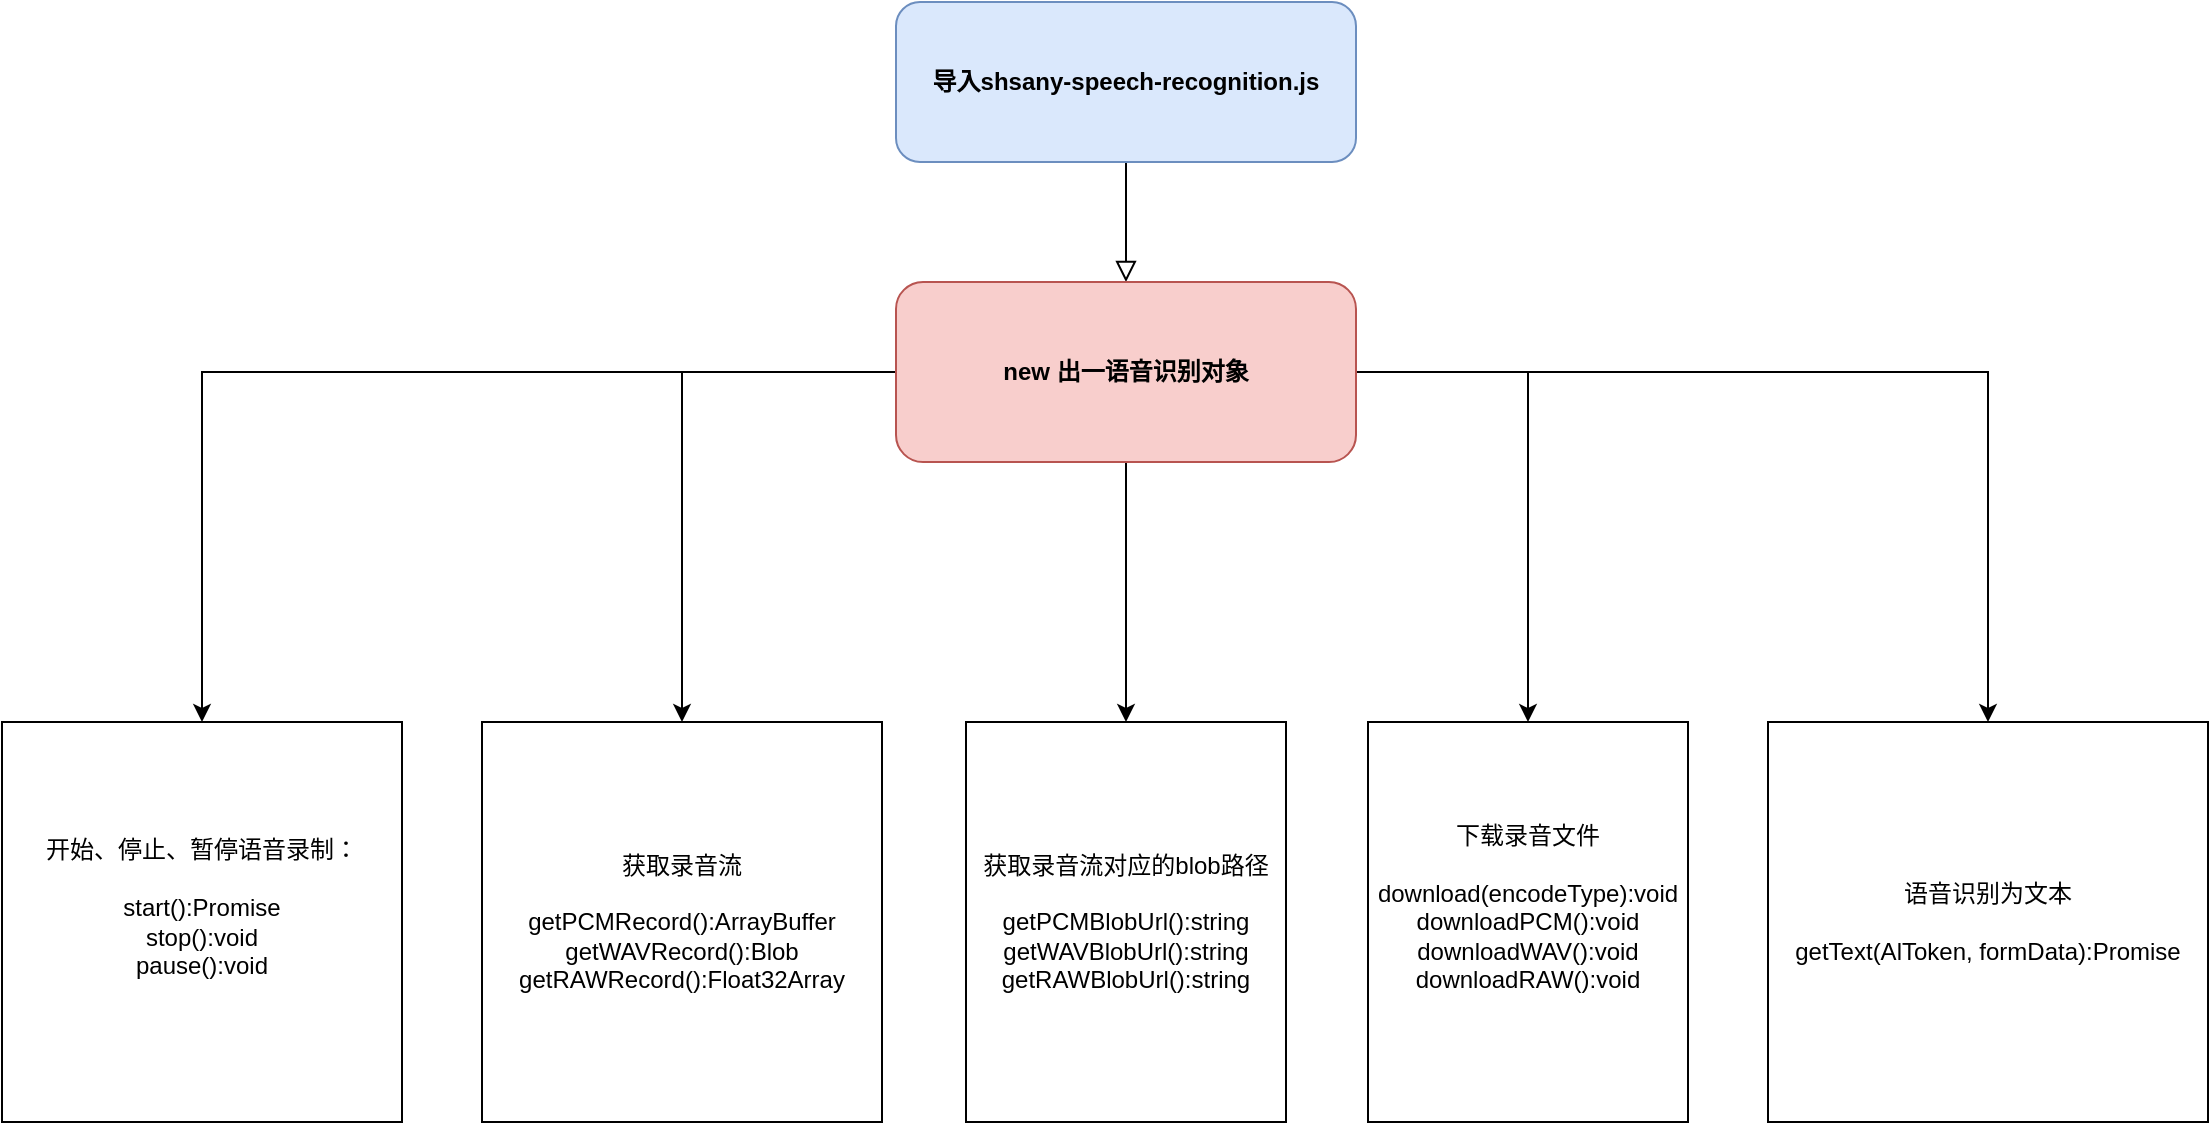 <mxfile version="21.6.6" type="github">
  <diagram id="C5RBs43oDa-KdzZeNtuy" name="Page-1">
    <mxGraphModel dx="2124" dy="1033" grid="1" gridSize="10" guides="1" tooltips="1" connect="1" arrows="1" fold="1" page="0" pageScale="1" pageWidth="827" pageHeight="1169" math="0" shadow="0">
      <root>
        <mxCell id="WIyWlLk6GJQsqaUBKTNV-0" />
        <mxCell id="WIyWlLk6GJQsqaUBKTNV-1" parent="WIyWlLk6GJQsqaUBKTNV-0" />
        <mxCell id="WIyWlLk6GJQsqaUBKTNV-2" value="" style="rounded=0;html=1;jettySize=auto;orthogonalLoop=1;fontSize=11;endArrow=block;endFill=0;endSize=8;strokeWidth=1;shadow=0;labelBackgroundColor=none;edgeStyle=orthogonalEdgeStyle;entryX=0.5;entryY=0;entryDx=0;entryDy=0;" parent="WIyWlLk6GJQsqaUBKTNV-1" source="WIyWlLk6GJQsqaUBKTNV-3" target="WIyWlLk6GJQsqaUBKTNV-11" edge="1">
          <mxGeometry relative="1" as="geometry">
            <mxPoint x="399" y="150" as="targetPoint" />
          </mxGeometry>
        </mxCell>
        <mxCell id="WIyWlLk6GJQsqaUBKTNV-3" value="&lt;b&gt;导入shsany-speech-recognition.js&lt;/b&gt;" style="rounded=1;whiteSpace=wrap;html=1;fontSize=12;glass=0;strokeWidth=1;shadow=0;fillColor=#dae8fc;strokeColor=#6c8ebf;" parent="WIyWlLk6GJQsqaUBKTNV-1" vertex="1">
          <mxGeometry x="285" y="20" width="230" height="80" as="geometry" />
        </mxCell>
        <mxCell id="PjRsgQFvFl-q-0NaU9in-6" style="edgeStyle=orthogonalEdgeStyle;rounded=0;orthogonalLoop=1;jettySize=auto;html=1;entryX=0.5;entryY=0;entryDx=0;entryDy=0;" edge="1" parent="WIyWlLk6GJQsqaUBKTNV-1" source="WIyWlLk6GJQsqaUBKTNV-11" target="PjRsgQFvFl-q-0NaU9in-0">
          <mxGeometry relative="1" as="geometry" />
        </mxCell>
        <mxCell id="PjRsgQFvFl-q-0NaU9in-7" style="edgeStyle=orthogonalEdgeStyle;rounded=0;orthogonalLoop=1;jettySize=auto;html=1;entryX=0.5;entryY=0;entryDx=0;entryDy=0;" edge="1" parent="WIyWlLk6GJQsqaUBKTNV-1" source="WIyWlLk6GJQsqaUBKTNV-11" target="PjRsgQFvFl-q-0NaU9in-1">
          <mxGeometry relative="1" as="geometry" />
        </mxCell>
        <mxCell id="PjRsgQFvFl-q-0NaU9in-8" style="edgeStyle=orthogonalEdgeStyle;rounded=0;orthogonalLoop=1;jettySize=auto;html=1;entryX=0.5;entryY=0;entryDx=0;entryDy=0;" edge="1" parent="WIyWlLk6GJQsqaUBKTNV-1" source="WIyWlLk6GJQsqaUBKTNV-11" target="PjRsgQFvFl-q-0NaU9in-3">
          <mxGeometry relative="1" as="geometry" />
        </mxCell>
        <mxCell id="PjRsgQFvFl-q-0NaU9in-9" style="edgeStyle=orthogonalEdgeStyle;rounded=0;orthogonalLoop=1;jettySize=auto;html=1;" edge="1" parent="WIyWlLk6GJQsqaUBKTNV-1" source="WIyWlLk6GJQsqaUBKTNV-11" target="PjRsgQFvFl-q-0NaU9in-4">
          <mxGeometry relative="1" as="geometry" />
        </mxCell>
        <mxCell id="PjRsgQFvFl-q-0NaU9in-10" style="edgeStyle=orthogonalEdgeStyle;rounded=0;orthogonalLoop=1;jettySize=auto;html=1;entryX=0.5;entryY=0;entryDx=0;entryDy=0;" edge="1" parent="WIyWlLk6GJQsqaUBKTNV-1" source="WIyWlLk6GJQsqaUBKTNV-11" target="PjRsgQFvFl-q-0NaU9in-5">
          <mxGeometry relative="1" as="geometry" />
        </mxCell>
        <mxCell id="WIyWlLk6GJQsqaUBKTNV-11" value="&lt;b&gt;new 出一语音识别对象&lt;/b&gt;" style="rounded=1;whiteSpace=wrap;html=1;fontSize=12;glass=0;strokeWidth=1;shadow=0;fillColor=#f8cecc;strokeColor=#b85450;" parent="WIyWlLk6GJQsqaUBKTNV-1" vertex="1">
          <mxGeometry x="285" y="160" width="230" height="90" as="geometry" />
        </mxCell>
        <mxCell id="PjRsgQFvFl-q-0NaU9in-0" value="&lt;div&gt;开始、停止、暂停语音录制：&lt;/div&gt;&lt;div&gt;&lt;br&gt;&lt;/div&gt;&lt;div&gt;start():Promise&lt;/div&gt;&lt;div&gt;stop():void&lt;/div&gt;&lt;div&gt;pause():void&lt;/div&gt;&lt;div&gt;&lt;br&gt;&lt;/div&gt;" style="rounded=0;whiteSpace=wrap;html=1;" vertex="1" parent="WIyWlLk6GJQsqaUBKTNV-1">
          <mxGeometry x="-162" y="380" width="200" height="200" as="geometry" />
        </mxCell>
        <mxCell id="PjRsgQFvFl-q-0NaU9in-1" value="&lt;div&gt;获取录音流&lt;/div&gt;&lt;div&gt;&lt;br&gt;&lt;/div&gt;&lt;div&gt;getPCMRecord():ArrayBuffer&lt;/div&gt;&lt;div&gt;getWAVRecord():Blob&lt;/div&gt;&lt;div&gt;getRAWRecord():Float32Array&lt;/div&gt;" style="rounded=0;whiteSpace=wrap;html=1;" vertex="1" parent="WIyWlLk6GJQsqaUBKTNV-1">
          <mxGeometry x="78" y="380" width="200" height="200" as="geometry" />
        </mxCell>
        <mxCell id="PjRsgQFvFl-q-0NaU9in-3" value="&lt;div&gt;获取录音流对应的blob路径&lt;/div&gt;&lt;div&gt;&lt;br&gt;&lt;/div&gt;&lt;div&gt;getPCMBlobUrl():string&lt;/div&gt;&lt;div&gt;getWAVBlobUrl():string&lt;/div&gt;&lt;div&gt;getRAWBlobUrl():string&lt;/div&gt;" style="rounded=0;whiteSpace=wrap;html=1;" vertex="1" parent="WIyWlLk6GJQsqaUBKTNV-1">
          <mxGeometry x="320" y="380" width="160" height="200" as="geometry" />
        </mxCell>
        <mxCell id="PjRsgQFvFl-q-0NaU9in-4" value="&lt;div&gt;下载录音文件&lt;/div&gt;&lt;div&gt;&lt;br&gt;&lt;/div&gt;&lt;div&gt;download(encodeType):void&lt;/div&gt;&lt;div&gt;downloadPCM():void&lt;/div&gt;&lt;div&gt;downloadWAV():void&lt;/div&gt;&lt;div&gt;downloadRAW():void&lt;/div&gt;&lt;div&gt;&lt;br&gt;&lt;/div&gt;" style="rounded=0;whiteSpace=wrap;html=1;" vertex="1" parent="WIyWlLk6GJQsqaUBKTNV-1">
          <mxGeometry x="521" y="380" width="160" height="200" as="geometry" />
        </mxCell>
        <mxCell id="PjRsgQFvFl-q-0NaU9in-5" value="&lt;div&gt;语音识别为文本&lt;/div&gt;&lt;div&gt;&lt;br&gt;&lt;/div&gt;&lt;div&gt;getText(AlToken, formData):Promise&lt;br&gt;&lt;/div&gt;" style="rounded=0;whiteSpace=wrap;html=1;" vertex="1" parent="WIyWlLk6GJQsqaUBKTNV-1">
          <mxGeometry x="721" y="380" width="220" height="200" as="geometry" />
        </mxCell>
      </root>
    </mxGraphModel>
  </diagram>
</mxfile>
